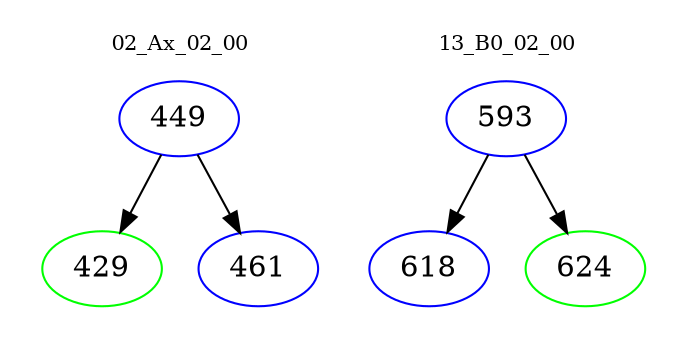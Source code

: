 digraph{
subgraph cluster_0 {
color = white
label = "02_Ax_02_00";
fontsize=10;
T0_449 [label="449", color="blue"]
T0_449 -> T0_429 [color="black"]
T0_429 [label="429", color="green"]
T0_449 -> T0_461 [color="black"]
T0_461 [label="461", color="blue"]
}
subgraph cluster_1 {
color = white
label = "13_B0_02_00";
fontsize=10;
T1_593 [label="593", color="blue"]
T1_593 -> T1_618 [color="black"]
T1_618 [label="618", color="blue"]
T1_593 -> T1_624 [color="black"]
T1_624 [label="624", color="green"]
}
}
